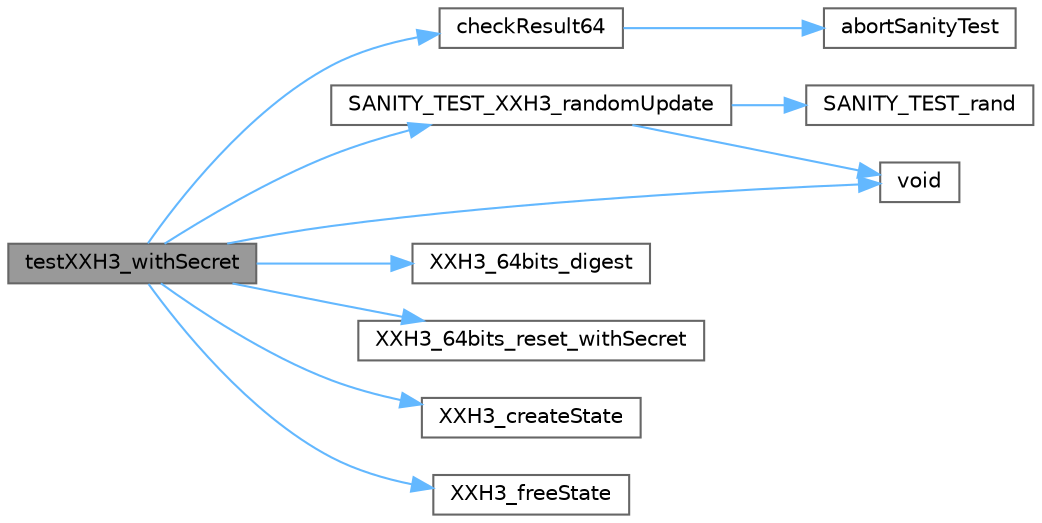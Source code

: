 digraph "testXXH3_withSecret"
{
 // LATEX_PDF_SIZE
  bgcolor="transparent";
  edge [fontname=Helvetica,fontsize=10,labelfontname=Helvetica,labelfontsize=10];
  node [fontname=Helvetica,fontsize=10,shape=box,height=0.2,width=0.4];
  rankdir="LR";
  Node1 [id="Node000001",label="testXXH3_withSecret",height=0.2,width=0.4,color="gray40", fillcolor="grey60", style="filled", fontcolor="black",tooltip=" "];
  Node1 -> Node2 [id="edge1_Node000001_Node000002",color="steelblue1",style="solid",tooltip=" "];
  Node2 [id="Node000002",label="checkResult64",height=0.2,width=0.4,color="grey40", fillcolor="white", style="filled",URL="$sanity__test_8c.html#a12f1c488a53904b5b353788ba299f830",tooltip=" "];
  Node2 -> Node3 [id="edge2_Node000002_Node000003",color="steelblue1",style="solid",tooltip=" "];
  Node3 [id="Node000003",label="abortSanityTest",height=0.2,width=0.4,color="grey40", fillcolor="white", style="filled",URL="$sanity__test_8c.html#a589757ee5d8335e8a3b9544e81832a2e",tooltip=" "];
  Node1 -> Node4 [id="edge3_Node000001_Node000004",color="steelblue1",style="solid",tooltip=" "];
  Node4 [id="Node000004",label="SANITY_TEST_XXH3_randomUpdate",height=0.2,width=0.4,color="grey40", fillcolor="white", style="filled",URL="$sanity__test_8c.html#a1a6743ee3ee54f1f6bdff6935f6c43ca",tooltip=" "];
  Node4 -> Node5 [id="edge4_Node000004_Node000005",color="steelblue1",style="solid",tooltip=" "];
  Node5 [id="Node000005",label="SANITY_TEST_rand",height=0.2,width=0.4,color="grey40", fillcolor="white", style="filled",URL="$sanity__test_8c.html#a4f680a570203241e585470516c2a5801",tooltip=" "];
  Node4 -> Node6 [id="edge5_Node000004_Node000006",color="steelblue1",style="solid",tooltip=" "];
  Node6 [id="Node000006",label="void",height=0.2,width=0.4,color="grey40", fillcolor="white", style="filled",URL="$mimalloc_8h.html#a9d6d8aef94ac19034a5f163606f84830",tooltip=" "];
  Node1 -> Node6 [id="edge6_Node000001_Node000006",color="steelblue1",style="solid",tooltip=" "];
  Node1 -> Node7 [id="edge7_Node000001_Node000007",color="steelblue1",style="solid",tooltip=" "];
  Node7 [id="Node000007",label="XXH3_64bits_digest",height=0.2,width=0.4,color="grey40", fillcolor="white", style="filled",URL="$group___x_x_h3__family.html#ga60f10ffa9a4250d5e2cdf6f7a287a6be",tooltip="Returns the calculated XXH3 64-bit hash value from an XXH3_state_t."];
  Node1 -> Node8 [id="edge8_Node000001_Node000008",color="steelblue1",style="solid",tooltip=" "];
  Node8 [id="Node000008",label="XXH3_64bits_reset_withSecret",height=0.2,width=0.4,color="grey40", fillcolor="white", style="filled",URL="$group___x_x_h3__family.html#gab27693846a9d141fd8c7a134215d29d5",tooltip="Resets an XXH3_state_t with secret data to begin a new hash."];
  Node1 -> Node9 [id="edge9_Node000001_Node000009",color="steelblue1",style="solid",tooltip=" "];
  Node9 [id="Node000009",label="XXH3_createState",height=0.2,width=0.4,color="grey40", fillcolor="white", style="filled",URL="$group___x_x_h3__family.html#ga47b3b8b4fedd0a006e6f3d38d2066dd1",tooltip=" "];
  Node1 -> Node10 [id="edge10_Node000001_Node000010",color="steelblue1",style="solid",tooltip=" "];
  Node10 [id="Node000010",label="XXH3_freeState",height=0.2,width=0.4,color="grey40", fillcolor="white", style="filled",URL="$group___x_x_h3__family.html#ga9cee32a1a3ae4610d9fa5cbe40ece241",tooltip=" "];
}
